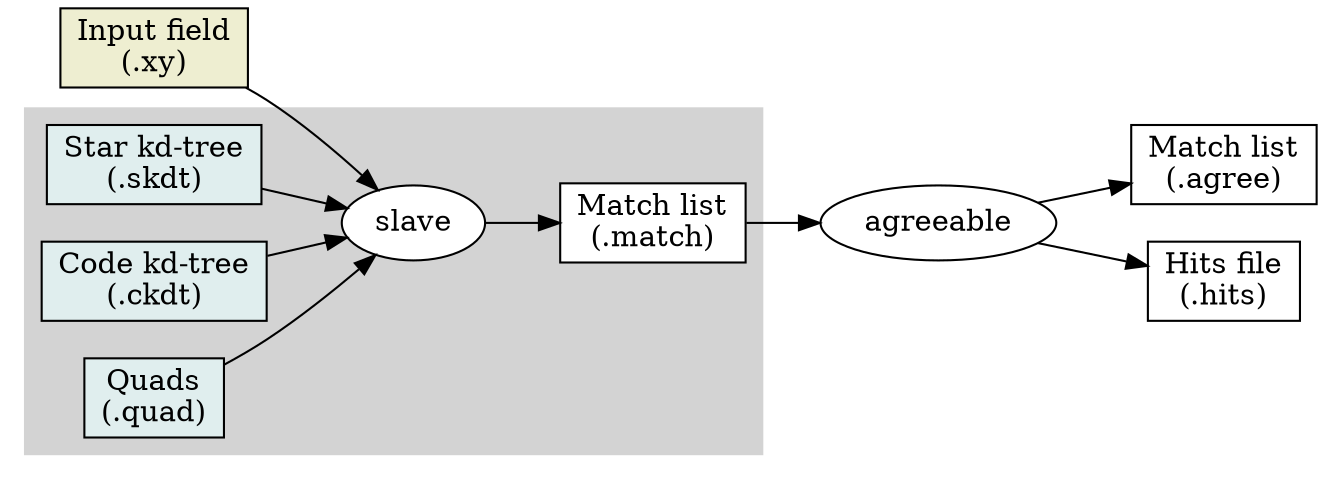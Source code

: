 graph solvepipeline {
	graph [ rankdir = LR ];
	node [ shape=box ];
	edge [ dir=forward ];
	node [ style=filled, fillcolor=lightyellow2 ];
	xyls [ label="Input field\n(.xy)" ];
	subgraph cluster_0 {
		style=filled;
		color=lightgrey;
		node [ style=filled, fillcolor=azure2 ];
		skdt [ label="Star kd-tree\n(.skdt)" ];
		ckdt [ label="Code kd-tree\n(.ckdt)" ];
		quad [ label="Quads\n(.quad)" ];
		node [ style=filled, fillcolor=white ];
		match [ label="Match list\n(.match)" ];

		node [ shape=ellipse ];
		slave [ label="slave" ];

		skdt -- slave
		ckdt -- slave
		quad -- slave

		slave -- match
	} 
	xyls -- slave
	node [ shape=box fillcolor=white ];
	agree [ label="Match list\n(.agree)" ];
	hits [ label="Hits file\n(.hits)" ];
	
	node [ shape=ellipse ];
	match -- agreeable
	agreeable -- agree
	agreeable -- hits
}

// render with:
//   dot -Tps2 -o pipeline2.eps pipeline2.dot
//   epstopng pipeline2.eps

// to get bounding box:
//   gs -q -dNOPAUSE -dBATCH -dTextAlphaBits=4 -dGraphicsAlphaBits=4 -sDEVICE=bbox pipeline2.ps
// to render as png:
//   gs -q -dNOPAUSE -dBATCH -dTextAlphaBits=4 -dGraphicsAlphaBits=4 -sDEVICE=png16m -sOutputFile=pipeline2.png -g355x225 pipeline2.ps
